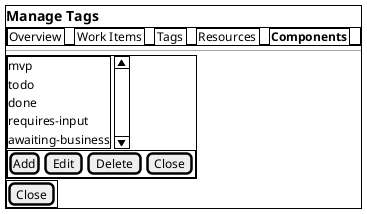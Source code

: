 @startsalt

    {+
        == Manage Tags
        {+
            {/ Overview | Work Items | Tags | Resources | <b>Components }
        }
        ---
        {+
            {SI
                mvp
                todo
                done
                requires-input
                awaiting-business
            }
            {+
                [Add] | [Edit] | [Delete] | [Close]
            }
        }

        {+
            [Close]
        }
    }
@endsalt